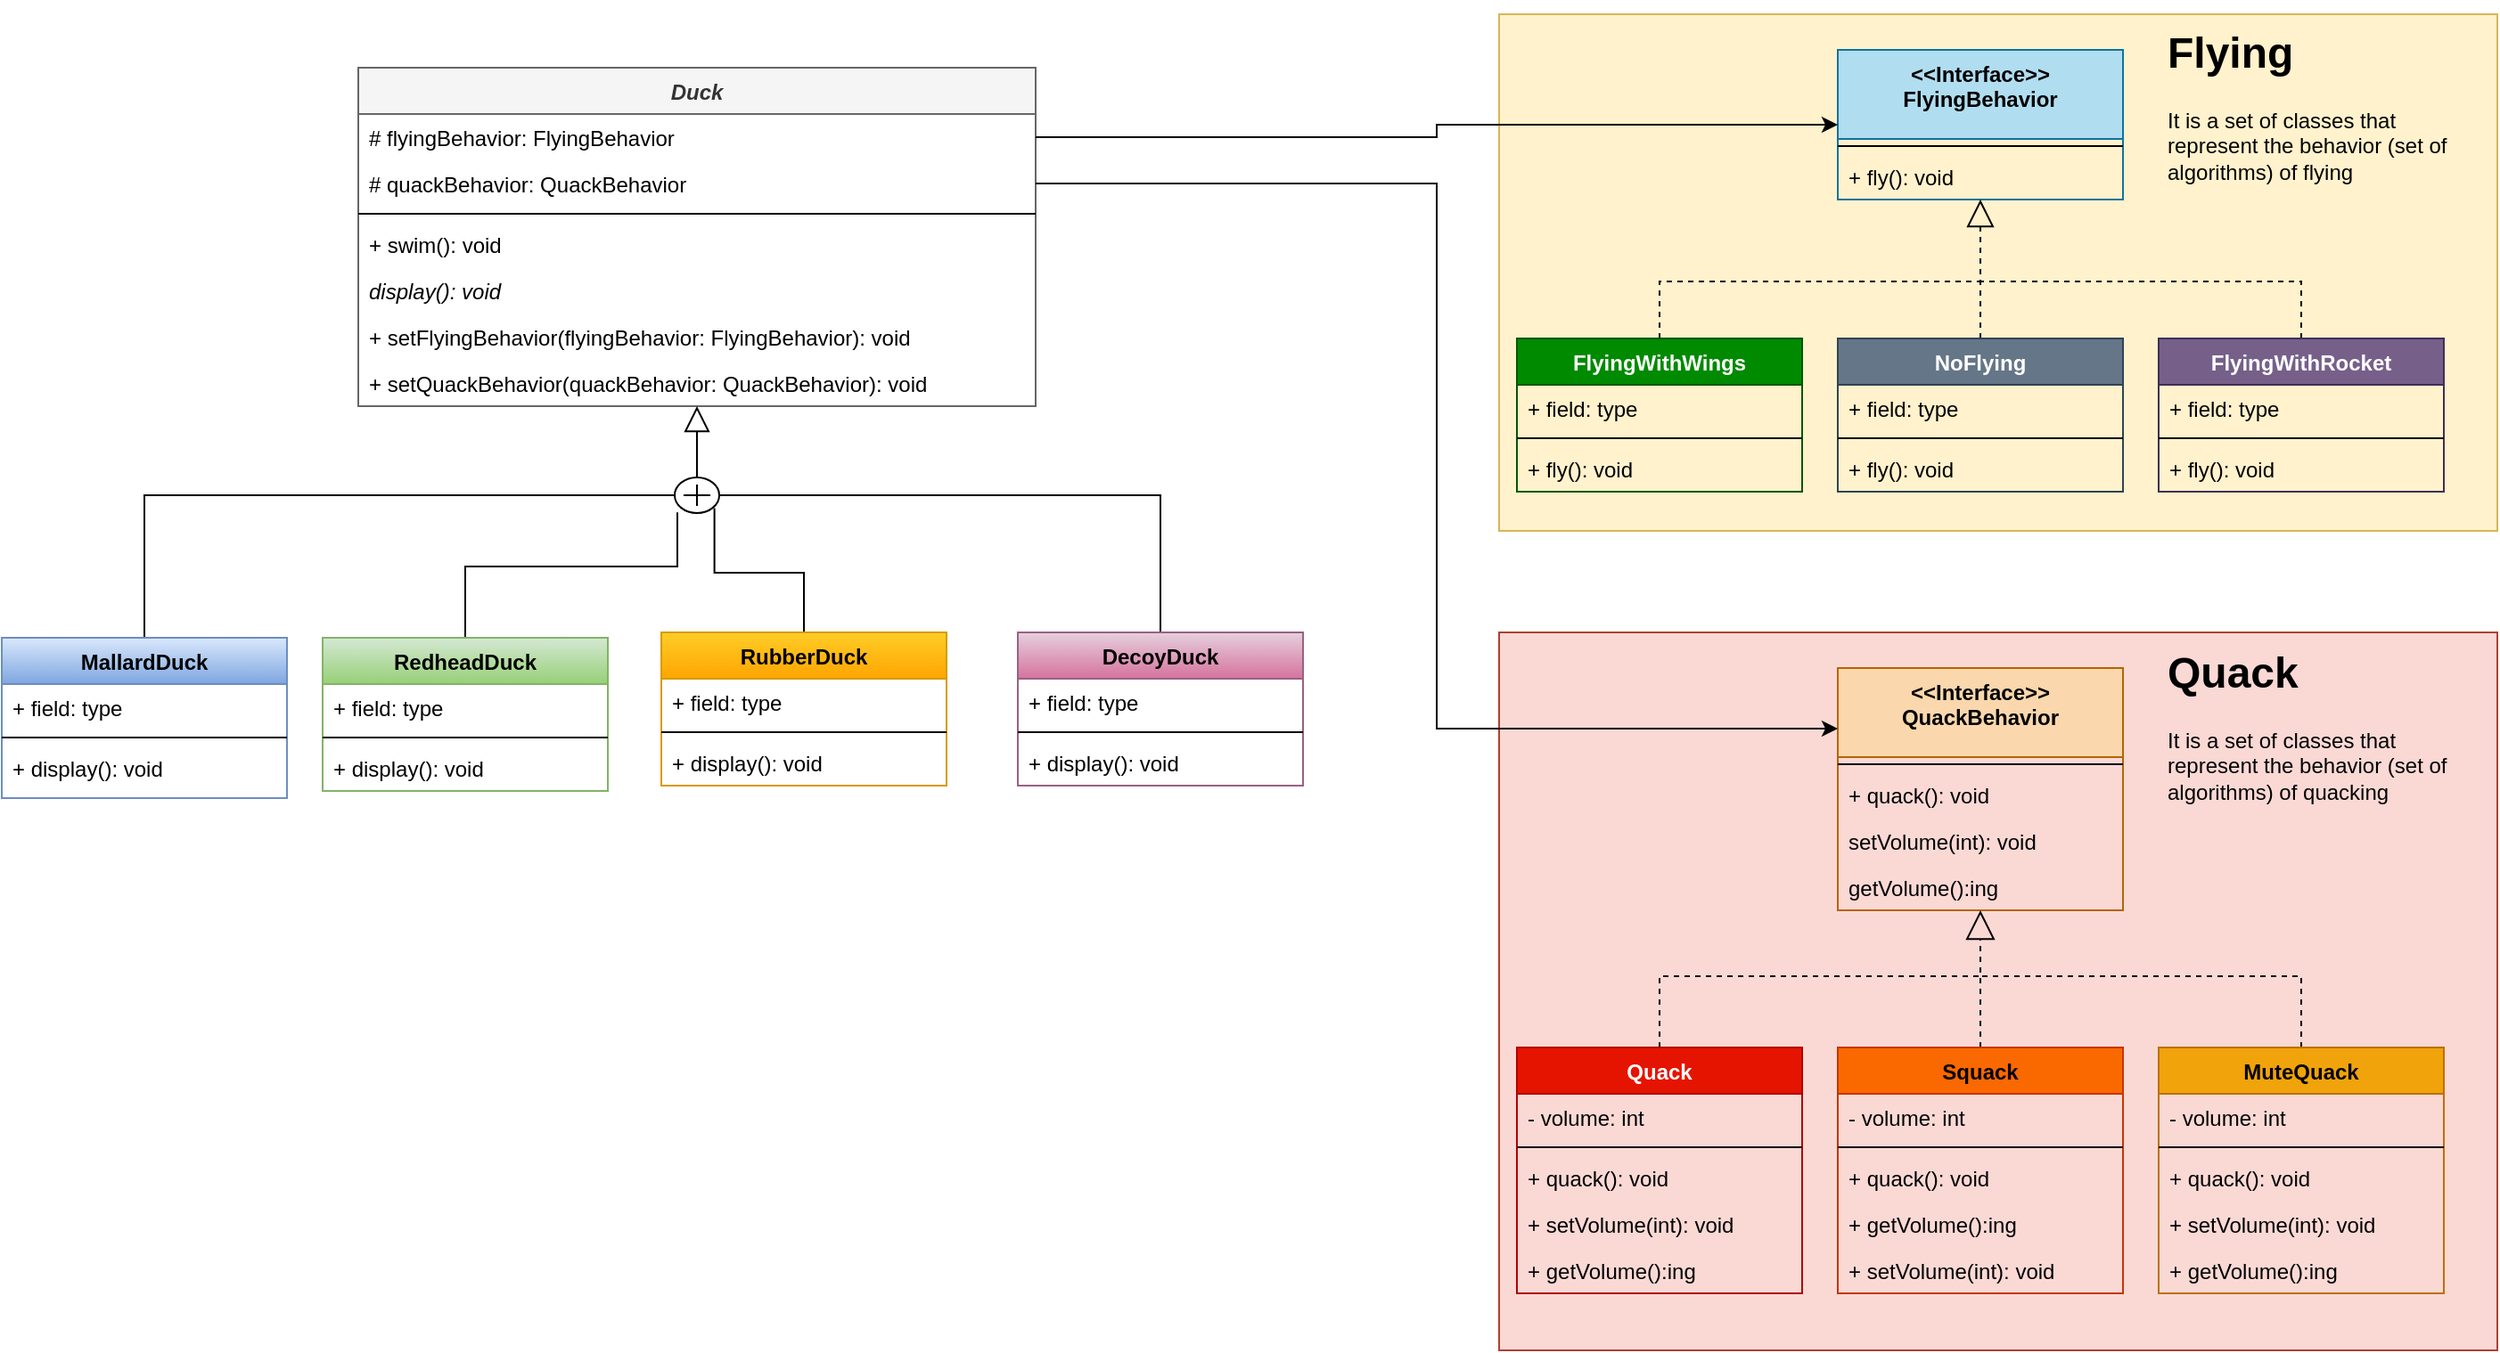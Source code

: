 <mxfile version="20.2.3" type="device"><diagram id="C5RBs43oDa-KdzZeNtuy" name="Page-1"><mxGraphModel dx="1865" dy="689" grid="1" gridSize="10" guides="1" tooltips="1" connect="1" arrows="1" fold="1" page="1" pageScale="1" pageWidth="827" pageHeight="1169" math="0" shadow="0"><root><mxCell id="WIyWlLk6GJQsqaUBKTNV-0"/><mxCell id="WIyWlLk6GJQsqaUBKTNV-1" parent="WIyWlLk6GJQsqaUBKTNV-0"/><mxCell id="zkfFHV4jXpPFQw0GAbJ--0" value="Duck" style="swimlane;fontStyle=3;align=center;verticalAlign=top;childLayout=stackLayout;horizontal=1;startSize=26;horizontalStack=0;resizeParent=1;resizeLast=0;collapsible=1;marginBottom=0;rounded=0;shadow=0;strokeWidth=1;fillColor=#f5f5f5;fontColor=#333333;strokeColor=#666666;" parent="WIyWlLk6GJQsqaUBKTNV-1" vertex="1"><mxGeometry x="60" y="80" width="380" height="190" as="geometry"><mxRectangle x="230" y="140" width="160" height="26" as="alternateBounds"/></mxGeometry></mxCell><mxCell id="zkfFHV4jXpPFQw0GAbJ--1" value="# flyingBehavior: FlyingBehavior" style="text;align=left;verticalAlign=top;spacingLeft=4;spacingRight=4;overflow=hidden;rotatable=0;points=[[0,0.5],[1,0.5]];portConstraint=eastwest;" parent="zkfFHV4jXpPFQw0GAbJ--0" vertex="1"><mxGeometry y="26" width="380" height="26" as="geometry"/></mxCell><mxCell id="Q4qldCJ8T8HJu8zkgyuH-59" value="# quackBehavior: QuackBehavior" style="text;align=left;verticalAlign=top;spacingLeft=4;spacingRight=4;overflow=hidden;rotatable=0;points=[[0,0.5],[1,0.5]];portConstraint=eastwest;" parent="zkfFHV4jXpPFQw0GAbJ--0" vertex="1"><mxGeometry y="52" width="380" height="26" as="geometry"/></mxCell><mxCell id="zkfFHV4jXpPFQw0GAbJ--4" value="" style="line;html=1;strokeWidth=1;align=left;verticalAlign=middle;spacingTop=-1;spacingLeft=3;spacingRight=3;rotatable=0;labelPosition=right;points=[];portConstraint=eastwest;" parent="zkfFHV4jXpPFQw0GAbJ--0" vertex="1"><mxGeometry y="78" width="380" height="8" as="geometry"/></mxCell><mxCell id="zkfFHV4jXpPFQw0GAbJ--5" value="+ swim(): void" style="text;align=left;verticalAlign=top;spacingLeft=4;spacingRight=4;overflow=hidden;rotatable=0;points=[[0,0.5],[1,0.5]];portConstraint=eastwest;" parent="zkfFHV4jXpPFQw0GAbJ--0" vertex="1"><mxGeometry y="86" width="380" height="26" as="geometry"/></mxCell><mxCell id="Q4qldCJ8T8HJu8zkgyuH-0" value="display(): void" style="text;align=left;verticalAlign=top;spacingLeft=4;spacingRight=4;overflow=hidden;rotatable=0;points=[[0,0.5],[1,0.5]];portConstraint=eastwest;fontStyle=2" parent="zkfFHV4jXpPFQw0GAbJ--0" vertex="1"><mxGeometry y="112" width="380" height="26" as="geometry"/></mxCell><mxCell id="Q4qldCJ8T8HJu8zkgyuH-64" value="+ setFlyingBehavior(flyingBehavior: FlyingBehavior): void" style="text;align=left;verticalAlign=top;spacingLeft=4;spacingRight=4;overflow=hidden;rotatable=0;points=[[0,0.5],[1,0.5]];portConstraint=eastwest;" parent="zkfFHV4jXpPFQw0GAbJ--0" vertex="1"><mxGeometry y="138" width="380" height="26" as="geometry"/></mxCell><mxCell id="Q4qldCJ8T8HJu8zkgyuH-66" value="+ setQuackBehavior(quackBehavior: QuackBehavior): void" style="text;align=left;verticalAlign=top;spacingLeft=4;spacingRight=4;overflow=hidden;rotatable=0;points=[[0,0.5],[1,0.5]];portConstraint=eastwest;" parent="zkfFHV4jXpPFQw0GAbJ--0" vertex="1"><mxGeometry y="164" width="380" height="26" as="geometry"/></mxCell><mxCell id="Q4qldCJ8T8HJu8zkgyuH-73" style="edgeStyle=orthogonalEdgeStyle;rounded=0;orthogonalLoop=1;jettySize=auto;html=1;entryX=0;entryY=0.5;entryDx=0;entryDy=0;entryPerimeter=0;endArrow=none;endFill=0;endSize=12;" parent="WIyWlLk6GJQsqaUBKTNV-1" source="zkfFHV4jXpPFQw0GAbJ--6" target="Q4qldCJ8T8HJu8zkgyuH-68" edge="1"><mxGeometry relative="1" as="geometry"><Array as="points"><mxPoint x="-60" y="320"/></Array></mxGeometry></mxCell><mxCell id="zkfFHV4jXpPFQw0GAbJ--6" value="MallardDuck" style="swimlane;fontStyle=1;align=center;verticalAlign=top;childLayout=stackLayout;horizontal=1;startSize=26;horizontalStack=0;resizeParent=1;resizeLast=0;collapsible=1;marginBottom=0;rounded=0;shadow=0;strokeWidth=1;fillColor=#dae8fc;gradientColor=#7ea6e0;strokeColor=#6c8ebf;" parent="WIyWlLk6GJQsqaUBKTNV-1" vertex="1"><mxGeometry x="-140" y="400" width="160" height="90" as="geometry"><mxRectangle x="130" y="380" width="160" height="26" as="alternateBounds"/></mxGeometry></mxCell><mxCell id="zkfFHV4jXpPFQw0GAbJ--7" value="+ field: type" style="text;align=left;verticalAlign=top;spacingLeft=4;spacingRight=4;overflow=hidden;rotatable=0;points=[[0,0.5],[1,0.5]];portConstraint=eastwest;" parent="zkfFHV4jXpPFQw0GAbJ--6" vertex="1"><mxGeometry y="26" width="160" height="26" as="geometry"/></mxCell><mxCell id="zkfFHV4jXpPFQw0GAbJ--9" value="" style="line;html=1;strokeWidth=1;align=left;verticalAlign=middle;spacingTop=-1;spacingLeft=3;spacingRight=3;rotatable=0;labelPosition=right;points=[];portConstraint=eastwest;" parent="zkfFHV4jXpPFQw0GAbJ--6" vertex="1"><mxGeometry y="52" width="160" height="8" as="geometry"/></mxCell><mxCell id="zkfFHV4jXpPFQw0GAbJ--10" value="+ display(): void" style="text;align=left;verticalAlign=top;spacingLeft=4;spacingRight=4;overflow=hidden;rotatable=0;points=[[0,0.5],[1,0.5]];portConstraint=eastwest;fontStyle=0" parent="zkfFHV4jXpPFQw0GAbJ--6" vertex="1"><mxGeometry y="60" width="160" height="26" as="geometry"/></mxCell><mxCell id="Q4qldCJ8T8HJu8zkgyuH-72" style="edgeStyle=orthogonalEdgeStyle;rounded=0;orthogonalLoop=1;jettySize=auto;html=1;entryX=0.06;entryY=0.98;entryDx=0;entryDy=0;entryPerimeter=0;endArrow=none;endFill=0;endSize=12;" parent="WIyWlLk6GJQsqaUBKTNV-1" source="Q4qldCJ8T8HJu8zkgyuH-2" target="Q4qldCJ8T8HJu8zkgyuH-68" edge="1"><mxGeometry relative="1" as="geometry"><Array as="points"><mxPoint x="120" y="360"/><mxPoint x="239" y="360"/></Array></mxGeometry></mxCell><mxCell id="Q4qldCJ8T8HJu8zkgyuH-2" value="RedheadDuck" style="swimlane;fontStyle=1;align=center;verticalAlign=top;childLayout=stackLayout;horizontal=1;startSize=26;horizontalStack=0;resizeParent=1;resizeParentMax=0;resizeLast=0;collapsible=1;marginBottom=0;fillColor=#d5e8d4;gradientColor=#97d077;strokeColor=#82b366;" parent="WIyWlLk6GJQsqaUBKTNV-1" vertex="1"><mxGeometry x="40" y="400" width="160" height="86" as="geometry"/></mxCell><mxCell id="Q4qldCJ8T8HJu8zkgyuH-3" value="+ field: type" style="text;strokeColor=none;fillColor=none;align=left;verticalAlign=top;spacingLeft=4;spacingRight=4;overflow=hidden;rotatable=0;points=[[0,0.5],[1,0.5]];portConstraint=eastwest;" parent="Q4qldCJ8T8HJu8zkgyuH-2" vertex="1"><mxGeometry y="26" width="160" height="26" as="geometry"/></mxCell><mxCell id="Q4qldCJ8T8HJu8zkgyuH-4" value="" style="line;strokeWidth=1;fillColor=none;align=left;verticalAlign=middle;spacingTop=-1;spacingLeft=3;spacingRight=3;rotatable=0;labelPosition=right;points=[];portConstraint=eastwest;" parent="Q4qldCJ8T8HJu8zkgyuH-2" vertex="1"><mxGeometry y="52" width="160" height="8" as="geometry"/></mxCell><mxCell id="Q4qldCJ8T8HJu8zkgyuH-5" value="+ display(): void" style="text;strokeColor=none;fillColor=none;align=left;verticalAlign=top;spacingLeft=4;spacingRight=4;overflow=hidden;rotatable=0;points=[[0,0.5],[1,0.5]];portConstraint=eastwest;" parent="Q4qldCJ8T8HJu8zkgyuH-2" vertex="1"><mxGeometry y="60" width="160" height="26" as="geometry"/></mxCell><mxCell id="Q4qldCJ8T8HJu8zkgyuH-71" style="edgeStyle=orthogonalEdgeStyle;rounded=0;orthogonalLoop=1;jettySize=auto;html=1;exitX=0.5;exitY=0;exitDx=0;exitDy=0;entryX=0.892;entryY=0.86;entryDx=0;entryDy=0;entryPerimeter=0;endArrow=none;endFill=0;endSize=12;" parent="WIyWlLk6GJQsqaUBKTNV-1" source="Q4qldCJ8T8HJu8zkgyuH-6" target="Q4qldCJ8T8HJu8zkgyuH-68" edge="1"><mxGeometry relative="1" as="geometry"/></mxCell><mxCell id="Q4qldCJ8T8HJu8zkgyuH-6" value="RubberDuck" style="swimlane;fontStyle=1;align=center;verticalAlign=top;childLayout=stackLayout;horizontal=1;startSize=26;horizontalStack=0;resizeParent=1;resizeParentMax=0;resizeLast=0;collapsible=1;marginBottom=0;fillColor=#ffcd28;gradientColor=#ffa500;strokeColor=#d79b00;" parent="WIyWlLk6GJQsqaUBKTNV-1" vertex="1"><mxGeometry x="230" y="397" width="160" height="86" as="geometry"/></mxCell><mxCell id="Q4qldCJ8T8HJu8zkgyuH-7" value="+ field: type" style="text;strokeColor=none;fillColor=none;align=left;verticalAlign=top;spacingLeft=4;spacingRight=4;overflow=hidden;rotatable=0;points=[[0,0.5],[1,0.5]];portConstraint=eastwest;" parent="Q4qldCJ8T8HJu8zkgyuH-6" vertex="1"><mxGeometry y="26" width="160" height="26" as="geometry"/></mxCell><mxCell id="Q4qldCJ8T8HJu8zkgyuH-8" value="" style="line;strokeWidth=1;fillColor=none;align=left;verticalAlign=middle;spacingTop=-1;spacingLeft=3;spacingRight=3;rotatable=0;labelPosition=right;points=[];portConstraint=eastwest;" parent="Q4qldCJ8T8HJu8zkgyuH-6" vertex="1"><mxGeometry y="52" width="160" height="8" as="geometry"/></mxCell><mxCell id="Q4qldCJ8T8HJu8zkgyuH-9" value="+ display(): void" style="text;strokeColor=none;fillColor=none;align=left;verticalAlign=top;spacingLeft=4;spacingRight=4;overflow=hidden;rotatable=0;points=[[0,0.5],[1,0.5]];portConstraint=eastwest;" parent="Q4qldCJ8T8HJu8zkgyuH-6" vertex="1"><mxGeometry y="60" width="160" height="26" as="geometry"/></mxCell><mxCell id="Q4qldCJ8T8HJu8zkgyuH-70" style="edgeStyle=orthogonalEdgeStyle;rounded=0;orthogonalLoop=1;jettySize=auto;html=1;entryX=1;entryY=0.5;entryDx=0;entryDy=0;entryPerimeter=0;endArrow=none;endFill=0;endSize=12;" parent="WIyWlLk6GJQsqaUBKTNV-1" source="Q4qldCJ8T8HJu8zkgyuH-10" target="Q4qldCJ8T8HJu8zkgyuH-68" edge="1"><mxGeometry relative="1" as="geometry"><Array as="points"><mxPoint x="510" y="320"/></Array></mxGeometry></mxCell><mxCell id="Q4qldCJ8T8HJu8zkgyuH-10" value="DecoyDuck" style="swimlane;fontStyle=1;align=center;verticalAlign=top;childLayout=stackLayout;horizontal=1;startSize=26;horizontalStack=0;resizeParent=1;resizeParentMax=0;resizeLast=0;collapsible=1;marginBottom=0;fillColor=#e6d0de;gradientColor=#d5739d;strokeColor=#996185;" parent="WIyWlLk6GJQsqaUBKTNV-1" vertex="1"><mxGeometry x="430" y="397" width="160" height="86" as="geometry"/></mxCell><mxCell id="Q4qldCJ8T8HJu8zkgyuH-11" value="+ field: type" style="text;strokeColor=none;fillColor=none;align=left;verticalAlign=top;spacingLeft=4;spacingRight=4;overflow=hidden;rotatable=0;points=[[0,0.5],[1,0.5]];portConstraint=eastwest;" parent="Q4qldCJ8T8HJu8zkgyuH-10" vertex="1"><mxGeometry y="26" width="160" height="26" as="geometry"/></mxCell><mxCell id="Q4qldCJ8T8HJu8zkgyuH-12" value="" style="line;strokeWidth=1;fillColor=none;align=left;verticalAlign=middle;spacingTop=-1;spacingLeft=3;spacingRight=3;rotatable=0;labelPosition=right;points=[];portConstraint=eastwest;" parent="Q4qldCJ8T8HJu8zkgyuH-10" vertex="1"><mxGeometry y="52" width="160" height="8" as="geometry"/></mxCell><mxCell id="Q4qldCJ8T8HJu8zkgyuH-13" value="+ display(): void" style="text;strokeColor=none;fillColor=none;align=left;verticalAlign=top;spacingLeft=4;spacingRight=4;overflow=hidden;rotatable=0;points=[[0,0.5],[1,0.5]];portConstraint=eastwest;" parent="Q4qldCJ8T8HJu8zkgyuH-10" vertex="1"><mxGeometry y="60" width="160" height="26" as="geometry"/></mxCell><mxCell id="Q4qldCJ8T8HJu8zkgyuH-16" value="" style="rounded=0;whiteSpace=wrap;html=1;fillColor=#fff2cc;strokeColor=#d6b656;" parent="WIyWlLk6GJQsqaUBKTNV-1" vertex="1"><mxGeometry x="700" y="50" width="560" height="290" as="geometry"/></mxCell><mxCell id="Q4qldCJ8T8HJu8zkgyuH-17" value="&lt;&lt;Interface&gt;&gt;&#10;FlyingBehavior" style="swimlane;fontStyle=1;align=center;verticalAlign=top;childLayout=stackLayout;horizontal=1;startSize=50;horizontalStack=0;resizeParent=1;resizeParentMax=0;resizeLast=0;collapsible=1;marginBottom=0;fillColor=#b1ddf0;strokeColor=#10739e;" parent="WIyWlLk6GJQsqaUBKTNV-1" vertex="1"><mxGeometry x="890" y="70" width="160" height="84" as="geometry"/></mxCell><mxCell id="Q4qldCJ8T8HJu8zkgyuH-19" value="" style="line;strokeWidth=1;fillColor=none;align=left;verticalAlign=middle;spacingTop=-1;spacingLeft=3;spacingRight=3;rotatable=0;labelPosition=right;points=[];portConstraint=eastwest;" parent="Q4qldCJ8T8HJu8zkgyuH-17" vertex="1"><mxGeometry y="50" width="160" height="8" as="geometry"/></mxCell><mxCell id="Q4qldCJ8T8HJu8zkgyuH-20" value="+ fly(): void" style="text;strokeColor=none;fillColor=none;align=left;verticalAlign=top;spacingLeft=4;spacingRight=4;overflow=hidden;rotatable=0;points=[[0,0.5],[1,0.5]];portConstraint=eastwest;" parent="Q4qldCJ8T8HJu8zkgyuH-17" vertex="1"><mxGeometry y="58" width="160" height="26" as="geometry"/></mxCell><mxCell id="Q4qldCJ8T8HJu8zkgyuH-34" style="edgeStyle=orthogonalEdgeStyle;rounded=0;orthogonalLoop=1;jettySize=auto;html=1;endArrow=none;endFill=0;endSize=13;dashed=1;" parent="WIyWlLk6GJQsqaUBKTNV-1" source="Q4qldCJ8T8HJu8zkgyuH-21" edge="1"><mxGeometry relative="1" as="geometry"><mxPoint x="970" y="190" as="targetPoint"/><Array as="points"><mxPoint x="790" y="200"/><mxPoint x="970" y="200"/></Array></mxGeometry></mxCell><mxCell id="Q4qldCJ8T8HJu8zkgyuH-21" value="FlyingWithWings" style="swimlane;fontStyle=1;align=center;verticalAlign=top;childLayout=stackLayout;horizontal=1;startSize=26;horizontalStack=0;resizeParent=1;resizeParentMax=0;resizeLast=0;collapsible=1;marginBottom=0;fillColor=#008a00;fontColor=#ffffff;strokeColor=#005700;" parent="WIyWlLk6GJQsqaUBKTNV-1" vertex="1"><mxGeometry x="710" y="232" width="160" height="86" as="geometry"/></mxCell><mxCell id="Q4qldCJ8T8HJu8zkgyuH-22" value="+ field: type" style="text;strokeColor=none;fillColor=none;align=left;verticalAlign=top;spacingLeft=4;spacingRight=4;overflow=hidden;rotatable=0;points=[[0,0.5],[1,0.5]];portConstraint=eastwest;" parent="Q4qldCJ8T8HJu8zkgyuH-21" vertex="1"><mxGeometry y="26" width="160" height="26" as="geometry"/></mxCell><mxCell id="Q4qldCJ8T8HJu8zkgyuH-23" value="" style="line;strokeWidth=1;fillColor=none;align=left;verticalAlign=middle;spacingTop=-1;spacingLeft=3;spacingRight=3;rotatable=0;labelPosition=right;points=[];portConstraint=eastwest;" parent="Q4qldCJ8T8HJu8zkgyuH-21" vertex="1"><mxGeometry y="52" width="160" height="8" as="geometry"/></mxCell><mxCell id="Q4qldCJ8T8HJu8zkgyuH-24" value="+ fly(): void" style="text;strokeColor=none;fillColor=none;align=left;verticalAlign=top;spacingLeft=4;spacingRight=4;overflow=hidden;rotatable=0;points=[[0,0.5],[1,0.5]];portConstraint=eastwest;" parent="Q4qldCJ8T8HJu8zkgyuH-21" vertex="1"><mxGeometry y="60" width="160" height="26" as="geometry"/></mxCell><mxCell id="Q4qldCJ8T8HJu8zkgyuH-33" style="edgeStyle=orthogonalEdgeStyle;rounded=0;orthogonalLoop=1;jettySize=auto;html=1;endArrow=block;endFill=0;endSize=13;dashed=1;" parent="WIyWlLk6GJQsqaUBKTNV-1" source="Q4qldCJ8T8HJu8zkgyuH-25" target="Q4qldCJ8T8HJu8zkgyuH-17" edge="1"><mxGeometry relative="1" as="geometry"/></mxCell><mxCell id="Q4qldCJ8T8HJu8zkgyuH-25" value="NoFlying" style="swimlane;fontStyle=1;align=center;verticalAlign=top;childLayout=stackLayout;horizontal=1;startSize=26;horizontalStack=0;resizeParent=1;resizeParentMax=0;resizeLast=0;collapsible=1;marginBottom=0;fillColor=#647687;fontColor=#ffffff;strokeColor=#314354;" parent="WIyWlLk6GJQsqaUBKTNV-1" vertex="1"><mxGeometry x="890" y="232" width="160" height="86" as="geometry"/></mxCell><mxCell id="Q4qldCJ8T8HJu8zkgyuH-26" value="+ field: type" style="text;strokeColor=none;fillColor=none;align=left;verticalAlign=top;spacingLeft=4;spacingRight=4;overflow=hidden;rotatable=0;points=[[0,0.5],[1,0.5]];portConstraint=eastwest;" parent="Q4qldCJ8T8HJu8zkgyuH-25" vertex="1"><mxGeometry y="26" width="160" height="26" as="geometry"/></mxCell><mxCell id="Q4qldCJ8T8HJu8zkgyuH-27" value="" style="line;strokeWidth=1;fillColor=none;align=left;verticalAlign=middle;spacingTop=-1;spacingLeft=3;spacingRight=3;rotatable=0;labelPosition=right;points=[];portConstraint=eastwest;" parent="Q4qldCJ8T8HJu8zkgyuH-25" vertex="1"><mxGeometry y="52" width="160" height="8" as="geometry"/></mxCell><mxCell id="Q4qldCJ8T8HJu8zkgyuH-28" value="+ fly(): void" style="text;strokeColor=none;fillColor=none;align=left;verticalAlign=top;spacingLeft=4;spacingRight=4;overflow=hidden;rotatable=0;points=[[0,0.5],[1,0.5]];portConstraint=eastwest;" parent="Q4qldCJ8T8HJu8zkgyuH-25" vertex="1"><mxGeometry y="60" width="160" height="26" as="geometry"/></mxCell><mxCell id="Q4qldCJ8T8HJu8zkgyuH-35" style="edgeStyle=orthogonalEdgeStyle;rounded=0;orthogonalLoop=1;jettySize=auto;html=1;endArrow=none;endFill=0;endSize=13;dashed=1;" parent="WIyWlLk6GJQsqaUBKTNV-1" source="Q4qldCJ8T8HJu8zkgyuH-29" edge="1"><mxGeometry relative="1" as="geometry"><mxPoint x="970" y="200" as="targetPoint"/><Array as="points"><mxPoint x="1150" y="200"/></Array></mxGeometry></mxCell><mxCell id="Q4qldCJ8T8HJu8zkgyuH-29" value="FlyingWithRocket" style="swimlane;fontStyle=1;align=center;verticalAlign=top;childLayout=stackLayout;horizontal=1;startSize=26;horizontalStack=0;resizeParent=1;resizeParentMax=0;resizeLast=0;collapsible=1;marginBottom=0;fillColor=#76608a;fontColor=#ffffff;strokeColor=#432D57;" parent="WIyWlLk6GJQsqaUBKTNV-1" vertex="1"><mxGeometry x="1070" y="232" width="160" height="86" as="geometry"/></mxCell><mxCell id="Q4qldCJ8T8HJu8zkgyuH-30" value="+ field: type" style="text;strokeColor=none;fillColor=none;align=left;verticalAlign=top;spacingLeft=4;spacingRight=4;overflow=hidden;rotatable=0;points=[[0,0.5],[1,0.5]];portConstraint=eastwest;" parent="Q4qldCJ8T8HJu8zkgyuH-29" vertex="1"><mxGeometry y="26" width="160" height="26" as="geometry"/></mxCell><mxCell id="Q4qldCJ8T8HJu8zkgyuH-31" value="" style="line;strokeWidth=1;fillColor=none;align=left;verticalAlign=middle;spacingTop=-1;spacingLeft=3;spacingRight=3;rotatable=0;labelPosition=right;points=[];portConstraint=eastwest;" parent="Q4qldCJ8T8HJu8zkgyuH-29" vertex="1"><mxGeometry y="52" width="160" height="8" as="geometry"/></mxCell><mxCell id="Q4qldCJ8T8HJu8zkgyuH-32" value="+ fly(): void" style="text;strokeColor=none;fillColor=none;align=left;verticalAlign=top;spacingLeft=4;spacingRight=4;overflow=hidden;rotatable=0;points=[[0,0.5],[1,0.5]];portConstraint=eastwest;" parent="Q4qldCJ8T8HJu8zkgyuH-29" vertex="1"><mxGeometry y="60" width="160" height="26" as="geometry"/></mxCell><mxCell id="Q4qldCJ8T8HJu8zkgyuH-37" value="&lt;h1&gt;Flying&lt;/h1&gt;&lt;p&gt;It is a set of classes that represent the behavior (set of algorithms) of flying&lt;/p&gt;" style="text;html=1;strokeColor=none;fillColor=none;spacing=5;spacingTop=-20;whiteSpace=wrap;overflow=hidden;rounded=0;" parent="WIyWlLk6GJQsqaUBKTNV-1" vertex="1"><mxGeometry x="1070" y="52" width="190" height="120" as="geometry"/></mxCell><mxCell id="Q4qldCJ8T8HJu8zkgyuH-38" value="" style="rounded=0;whiteSpace=wrap;html=1;fillColor=#fad9d5;strokeColor=#ae4132;" parent="WIyWlLk6GJQsqaUBKTNV-1" vertex="1"><mxGeometry x="700" y="397" width="560" height="403" as="geometry"/></mxCell><mxCell id="Q4qldCJ8T8HJu8zkgyuH-39" value="&lt;&lt;Interface&gt;&gt;&#10;QuackBehavior" style="swimlane;fontStyle=1;align=center;verticalAlign=top;childLayout=stackLayout;horizontal=1;startSize=50;horizontalStack=0;resizeParent=1;resizeParentMax=0;resizeLast=0;collapsible=1;marginBottom=0;fillColor=#fad7ac;strokeColor=#b46504;" parent="WIyWlLk6GJQsqaUBKTNV-1" vertex="1"><mxGeometry x="890" y="417" width="160" height="136" as="geometry"/></mxCell><mxCell id="Q4qldCJ8T8HJu8zkgyuH-40" value="" style="line;strokeWidth=1;fillColor=none;align=left;verticalAlign=middle;spacingTop=-1;spacingLeft=3;spacingRight=3;rotatable=0;labelPosition=right;points=[];portConstraint=eastwest;" parent="Q4qldCJ8T8HJu8zkgyuH-39" vertex="1"><mxGeometry y="50" width="160" height="8" as="geometry"/></mxCell><mxCell id="Q4qldCJ8T8HJu8zkgyuH-41" value="+ quack(): void" style="text;strokeColor=none;fillColor=none;align=left;verticalAlign=top;spacingLeft=4;spacingRight=4;overflow=hidden;rotatable=0;points=[[0,0.5],[1,0.5]];portConstraint=eastwest;" parent="Q4qldCJ8T8HJu8zkgyuH-39" vertex="1"><mxGeometry y="58" width="160" height="26" as="geometry"/></mxCell><mxCell id="-iApKvSErWgZQI9SPg1E-0" value="setVolume(int): void" style="text;strokeColor=none;fillColor=none;align=left;verticalAlign=top;spacingLeft=4;spacingRight=4;overflow=hidden;rotatable=0;points=[[0,0.5],[1,0.5]];portConstraint=eastwest;" vertex="1" parent="Q4qldCJ8T8HJu8zkgyuH-39"><mxGeometry y="84" width="160" height="26" as="geometry"/></mxCell><mxCell id="-iApKvSErWgZQI9SPg1E-1" value="getVolume():ing" style="text;strokeColor=none;fillColor=none;align=left;verticalAlign=top;spacingLeft=4;spacingRight=4;overflow=hidden;rotatable=0;points=[[0,0.5],[1,0.5]];portConstraint=eastwest;" vertex="1" parent="Q4qldCJ8T8HJu8zkgyuH-39"><mxGeometry y="110" width="160" height="26" as="geometry"/></mxCell><mxCell id="-iApKvSErWgZQI9SPg1E-10" style="edgeStyle=orthogonalEdgeStyle;rounded=0;orthogonalLoop=1;jettySize=auto;html=1;dashed=1;endArrow=none;endFill=0;endSize=14;" edge="1" parent="WIyWlLk6GJQsqaUBKTNV-1" source="Q4qldCJ8T8HJu8zkgyuH-43"><mxGeometry relative="1" as="geometry"><mxPoint x="970" y="590" as="targetPoint"/><Array as="points"><mxPoint x="790" y="590"/></Array></mxGeometry></mxCell><mxCell id="Q4qldCJ8T8HJu8zkgyuH-43" value="Quack" style="swimlane;fontStyle=1;align=center;verticalAlign=top;childLayout=stackLayout;horizontal=1;startSize=26;horizontalStack=0;resizeParent=1;resizeParentMax=0;resizeLast=0;collapsible=1;marginBottom=0;fillColor=#e51400;fontColor=#ffffff;strokeColor=#B20000;" parent="WIyWlLk6GJQsqaUBKTNV-1" vertex="1"><mxGeometry x="710" y="630" width="160" height="138" as="geometry"/></mxCell><mxCell id="Q4qldCJ8T8HJu8zkgyuH-44" value="- volume: int" style="text;strokeColor=none;fillColor=none;align=left;verticalAlign=top;spacingLeft=4;spacingRight=4;overflow=hidden;rotatable=0;points=[[0,0.5],[1,0.5]];portConstraint=eastwest;" parent="Q4qldCJ8T8HJu8zkgyuH-43" vertex="1"><mxGeometry y="26" width="160" height="26" as="geometry"/></mxCell><mxCell id="Q4qldCJ8T8HJu8zkgyuH-45" value="" style="line;strokeWidth=1;fillColor=none;align=left;verticalAlign=middle;spacingTop=-1;spacingLeft=3;spacingRight=3;rotatable=0;labelPosition=right;points=[];portConstraint=eastwest;" parent="Q4qldCJ8T8HJu8zkgyuH-43" vertex="1"><mxGeometry y="52" width="160" height="8" as="geometry"/></mxCell><mxCell id="Q4qldCJ8T8HJu8zkgyuH-46" value="+ quack(): void" style="text;strokeColor=none;fillColor=none;align=left;verticalAlign=top;spacingLeft=4;spacingRight=4;overflow=hidden;rotatable=0;points=[[0,0.5],[1,0.5]];portConstraint=eastwest;" parent="Q4qldCJ8T8HJu8zkgyuH-43" vertex="1"><mxGeometry y="60" width="160" height="26" as="geometry"/></mxCell><mxCell id="-iApKvSErWgZQI9SPg1E-2" value="+ setVolume(int): void" style="text;strokeColor=none;fillColor=none;align=left;verticalAlign=top;spacingLeft=4;spacingRight=4;overflow=hidden;rotatable=0;points=[[0,0.5],[1,0.5]];portConstraint=eastwest;" vertex="1" parent="Q4qldCJ8T8HJu8zkgyuH-43"><mxGeometry y="86" width="160" height="26" as="geometry"/></mxCell><mxCell id="-iApKvSErWgZQI9SPg1E-3" value="+ getVolume():ing" style="text;strokeColor=none;fillColor=none;align=left;verticalAlign=top;spacingLeft=4;spacingRight=4;overflow=hidden;rotatable=0;points=[[0,0.5],[1,0.5]];portConstraint=eastwest;" vertex="1" parent="Q4qldCJ8T8HJu8zkgyuH-43"><mxGeometry y="112" width="160" height="26" as="geometry"/></mxCell><mxCell id="-iApKvSErWgZQI9SPg1E-9" style="edgeStyle=orthogonalEdgeStyle;rounded=0;orthogonalLoop=1;jettySize=auto;html=1;endArrow=block;endFill=0;endSize=14;dashed=1;" edge="1" parent="WIyWlLk6GJQsqaUBKTNV-1" source="Q4qldCJ8T8HJu8zkgyuH-48" target="Q4qldCJ8T8HJu8zkgyuH-39"><mxGeometry relative="1" as="geometry"/></mxCell><mxCell id="Q4qldCJ8T8HJu8zkgyuH-48" value="Squack" style="swimlane;fontStyle=1;align=center;verticalAlign=top;childLayout=stackLayout;horizontal=1;startSize=26;horizontalStack=0;resizeParent=1;resizeParentMax=0;resizeLast=0;collapsible=1;marginBottom=0;fillColor=#fa6800;fontColor=#000000;strokeColor=#C73500;" parent="WIyWlLk6GJQsqaUBKTNV-1" vertex="1"><mxGeometry x="890" y="630" width="160" height="138" as="geometry"/></mxCell><mxCell id="Q4qldCJ8T8HJu8zkgyuH-49" value="- volume: int" style="text;strokeColor=none;fillColor=none;align=left;verticalAlign=top;spacingLeft=4;spacingRight=4;overflow=hidden;rotatable=0;points=[[0,0.5],[1,0.5]];portConstraint=eastwest;" parent="Q4qldCJ8T8HJu8zkgyuH-48" vertex="1"><mxGeometry y="26" width="160" height="26" as="geometry"/></mxCell><mxCell id="Q4qldCJ8T8HJu8zkgyuH-50" value="" style="line;strokeWidth=1;fillColor=none;align=left;verticalAlign=middle;spacingTop=-1;spacingLeft=3;spacingRight=3;rotatable=0;labelPosition=right;points=[];portConstraint=eastwest;" parent="Q4qldCJ8T8HJu8zkgyuH-48" vertex="1"><mxGeometry y="52" width="160" height="8" as="geometry"/></mxCell><mxCell id="Q4qldCJ8T8HJu8zkgyuH-51" value="+ quack(): void" style="text;strokeColor=none;fillColor=none;align=left;verticalAlign=top;spacingLeft=4;spacingRight=4;overflow=hidden;rotatable=0;points=[[0,0.5],[1,0.5]];portConstraint=eastwest;" parent="Q4qldCJ8T8HJu8zkgyuH-48" vertex="1"><mxGeometry y="60" width="160" height="26" as="geometry"/></mxCell><mxCell id="-iApKvSErWgZQI9SPg1E-5" value="+ getVolume():ing" style="text;strokeColor=none;fillColor=none;align=left;verticalAlign=top;spacingLeft=4;spacingRight=4;overflow=hidden;rotatable=0;points=[[0,0.5],[1,0.5]];portConstraint=eastwest;" vertex="1" parent="Q4qldCJ8T8HJu8zkgyuH-48"><mxGeometry y="86" width="160" height="26" as="geometry"/></mxCell><mxCell id="-iApKvSErWgZQI9SPg1E-6" value="+ setVolume(int): void" style="text;strokeColor=none;fillColor=none;align=left;verticalAlign=top;spacingLeft=4;spacingRight=4;overflow=hidden;rotatable=0;points=[[0,0.5],[1,0.5]];portConstraint=eastwest;" vertex="1" parent="Q4qldCJ8T8HJu8zkgyuH-48"><mxGeometry y="112" width="160" height="26" as="geometry"/></mxCell><mxCell id="-iApKvSErWgZQI9SPg1E-11" style="edgeStyle=orthogonalEdgeStyle;rounded=0;orthogonalLoop=1;jettySize=auto;html=1;dashed=1;endArrow=none;endFill=0;endSize=14;" edge="1" parent="WIyWlLk6GJQsqaUBKTNV-1" source="Q4qldCJ8T8HJu8zkgyuH-53"><mxGeometry relative="1" as="geometry"><mxPoint x="970" y="590" as="targetPoint"/><Array as="points"><mxPoint x="1150" y="590"/></Array></mxGeometry></mxCell><mxCell id="Q4qldCJ8T8HJu8zkgyuH-53" value="MuteQuack" style="swimlane;fontStyle=1;align=center;verticalAlign=top;childLayout=stackLayout;horizontal=1;startSize=26;horizontalStack=0;resizeParent=1;resizeParentMax=0;resizeLast=0;collapsible=1;marginBottom=0;fillColor=#f0a30a;fontColor=#000000;strokeColor=#BD7000;" parent="WIyWlLk6GJQsqaUBKTNV-1" vertex="1"><mxGeometry x="1070" y="630" width="160" height="138" as="geometry"/></mxCell><mxCell id="Q4qldCJ8T8HJu8zkgyuH-54" value="- volume: int" style="text;strokeColor=none;fillColor=none;align=left;verticalAlign=top;spacingLeft=4;spacingRight=4;overflow=hidden;rotatable=0;points=[[0,0.5],[1,0.5]];portConstraint=eastwest;" parent="Q4qldCJ8T8HJu8zkgyuH-53" vertex="1"><mxGeometry y="26" width="160" height="26" as="geometry"/></mxCell><mxCell id="Q4qldCJ8T8HJu8zkgyuH-55" value="" style="line;strokeWidth=1;fillColor=none;align=left;verticalAlign=middle;spacingTop=-1;spacingLeft=3;spacingRight=3;rotatable=0;labelPosition=right;points=[];portConstraint=eastwest;" parent="Q4qldCJ8T8HJu8zkgyuH-53" vertex="1"><mxGeometry y="52" width="160" height="8" as="geometry"/></mxCell><mxCell id="Q4qldCJ8T8HJu8zkgyuH-56" value="+ quack(): void" style="text;strokeColor=none;fillColor=none;align=left;verticalAlign=top;spacingLeft=4;spacingRight=4;overflow=hidden;rotatable=0;points=[[0,0.5],[1,0.5]];portConstraint=eastwest;" parent="Q4qldCJ8T8HJu8zkgyuH-53" vertex="1"><mxGeometry y="60" width="160" height="26" as="geometry"/></mxCell><mxCell id="-iApKvSErWgZQI9SPg1E-7" value="+ setVolume(int): void" style="text;strokeColor=none;fillColor=none;align=left;verticalAlign=top;spacingLeft=4;spacingRight=4;overflow=hidden;rotatable=0;points=[[0,0.5],[1,0.5]];portConstraint=eastwest;" vertex="1" parent="Q4qldCJ8T8HJu8zkgyuH-53"><mxGeometry y="86" width="160" height="26" as="geometry"/></mxCell><mxCell id="-iApKvSErWgZQI9SPg1E-4" value="+ getVolume():ing" style="text;strokeColor=none;fillColor=none;align=left;verticalAlign=top;spacingLeft=4;spacingRight=4;overflow=hidden;rotatable=0;points=[[0,0.5],[1,0.5]];portConstraint=eastwest;" vertex="1" parent="Q4qldCJ8T8HJu8zkgyuH-53"><mxGeometry y="112" width="160" height="26" as="geometry"/></mxCell><mxCell id="Q4qldCJ8T8HJu8zkgyuH-57" value="&lt;h1&gt;Quack&lt;/h1&gt;&lt;p&gt;It is a set of classes that represent the behavior (set of algorithms) of quacking&lt;/p&gt;" style="text;html=1;strokeColor=none;fillColor=none;spacing=5;spacingTop=-20;whiteSpace=wrap;overflow=hidden;rounded=0;" parent="WIyWlLk6GJQsqaUBKTNV-1" vertex="1"><mxGeometry x="1070" y="400" width="190" height="120" as="geometry"/></mxCell><mxCell id="Q4qldCJ8T8HJu8zkgyuH-58" style="edgeStyle=orthogonalEdgeStyle;rounded=0;orthogonalLoop=1;jettySize=auto;html=1;endArrow=classic;endFill=1;endSize=6;" parent="WIyWlLk6GJQsqaUBKTNV-1" source="zkfFHV4jXpPFQw0GAbJ--1" target="Q4qldCJ8T8HJu8zkgyuH-17" edge="1"><mxGeometry relative="1" as="geometry"/></mxCell><mxCell id="Q4qldCJ8T8HJu8zkgyuH-60" style="edgeStyle=orthogonalEdgeStyle;rounded=0;orthogonalLoop=1;jettySize=auto;html=1;entryX=0;entryY=0.25;entryDx=0;entryDy=0;endArrow=classic;endFill=1;endSize=6;" parent="WIyWlLk6GJQsqaUBKTNV-1" source="Q4qldCJ8T8HJu8zkgyuH-59" target="Q4qldCJ8T8HJu8zkgyuH-39" edge="1"><mxGeometry relative="1" as="geometry"/></mxCell><mxCell id="Q4qldCJ8T8HJu8zkgyuH-69" style="edgeStyle=orthogonalEdgeStyle;rounded=0;orthogonalLoop=1;jettySize=auto;html=1;endArrow=block;endFill=0;endSize=12;" parent="WIyWlLk6GJQsqaUBKTNV-1" source="Q4qldCJ8T8HJu8zkgyuH-68" target="zkfFHV4jXpPFQw0GAbJ--0" edge="1"><mxGeometry relative="1" as="geometry"/></mxCell><mxCell id="Q4qldCJ8T8HJu8zkgyuH-68" value="" style="verticalLabelPosition=bottom;shadow=0;dashed=0;align=center;html=1;verticalAlign=top;shape=mxgraph.electrical.abstract.summation_point;" parent="WIyWlLk6GJQsqaUBKTNV-1" vertex="1"><mxGeometry x="237.5" y="310" width="25" height="20" as="geometry"/></mxCell></root></mxGraphModel></diagram></mxfile>